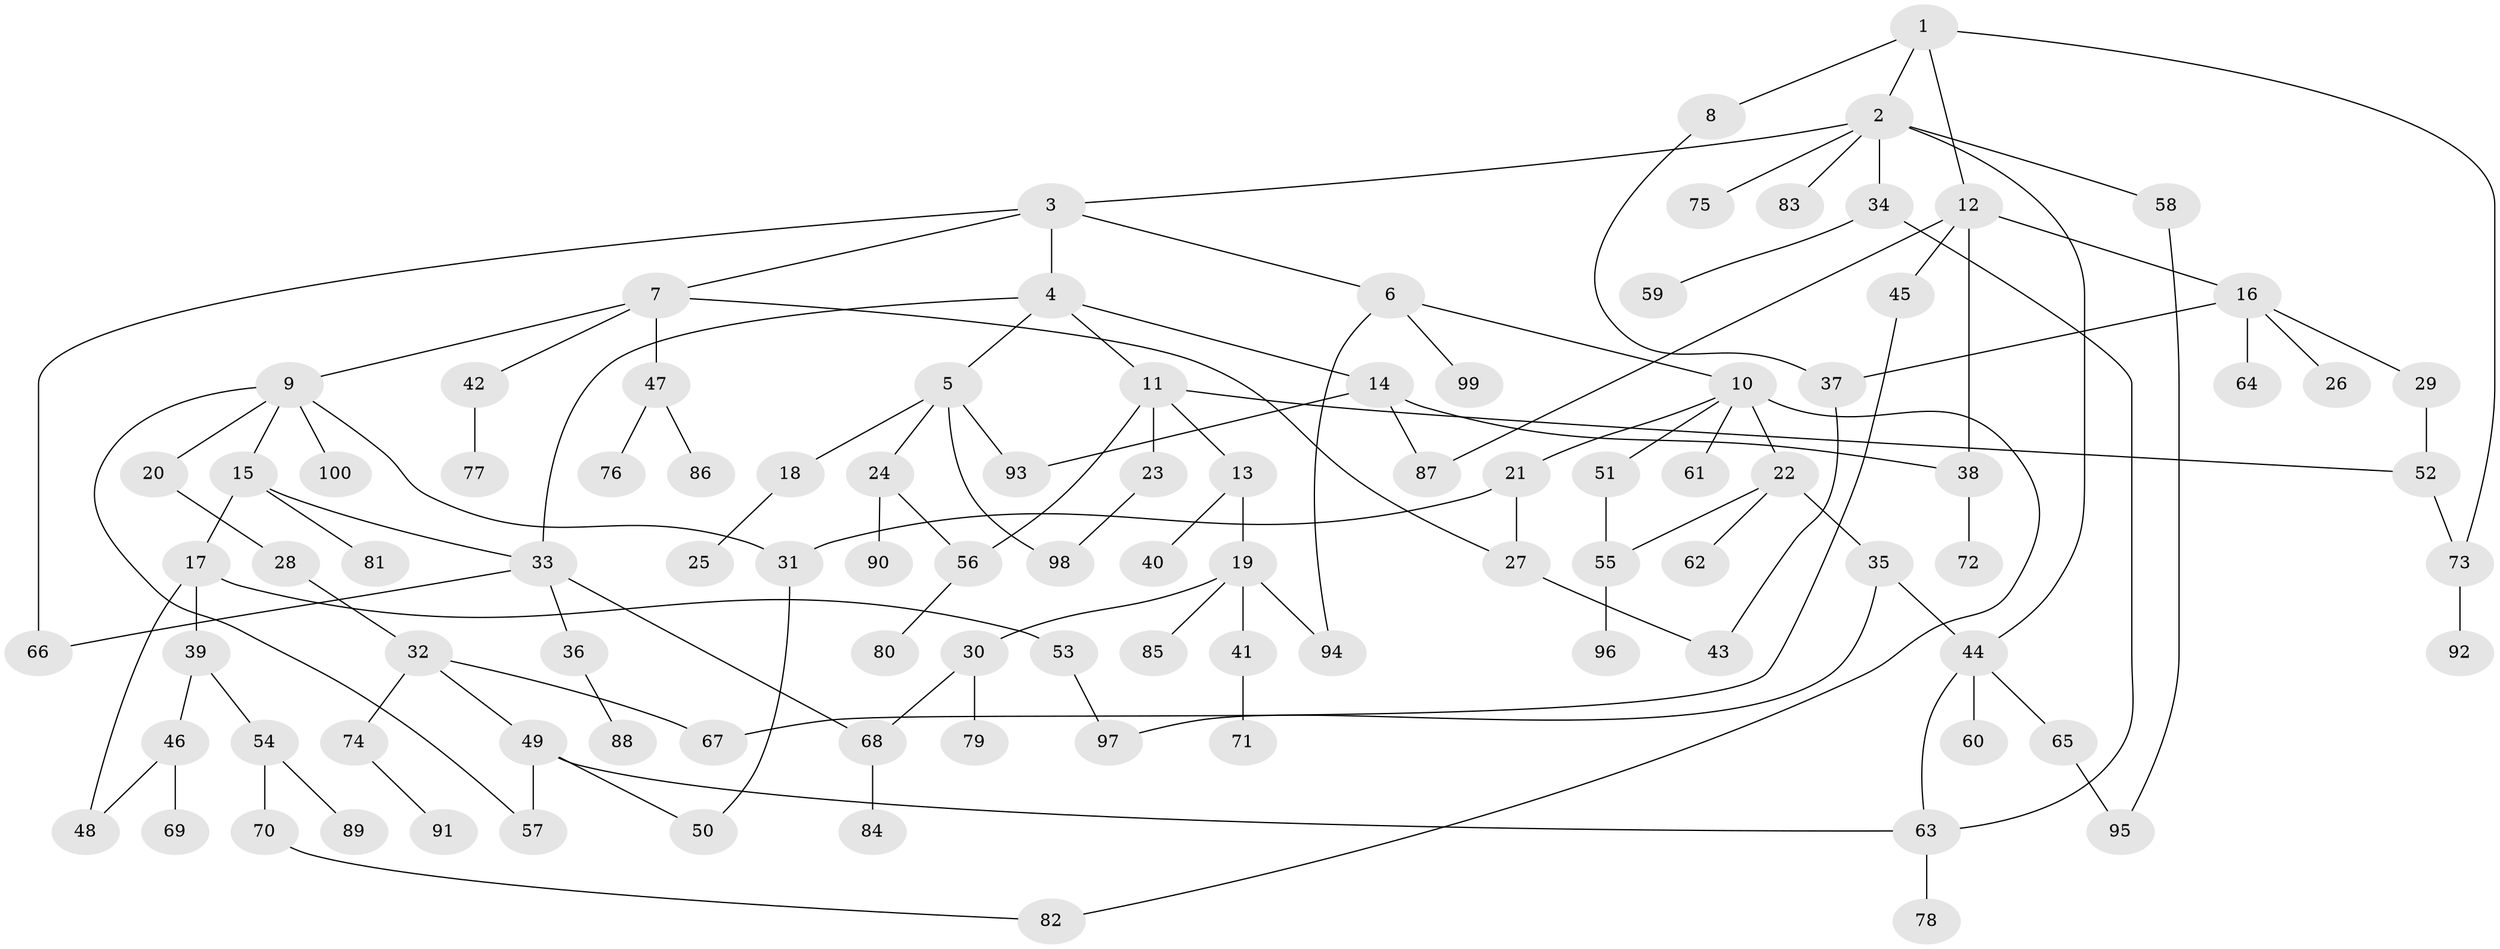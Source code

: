 // Generated by graph-tools (version 1.1) at 2025/54/02/21/25 11:54:43]
// undirected, 100 vertices, 125 edges
graph export_dot {
graph [start="1"]
  node [color=gray90,style=filled];
  1;
  2;
  3;
  4;
  5;
  6;
  7;
  8;
  9;
  10;
  11;
  12;
  13;
  14;
  15;
  16;
  17;
  18;
  19;
  20;
  21;
  22;
  23;
  24;
  25;
  26;
  27;
  28;
  29;
  30;
  31;
  32;
  33;
  34;
  35;
  36;
  37;
  38;
  39;
  40;
  41;
  42;
  43;
  44;
  45;
  46;
  47;
  48;
  49;
  50;
  51;
  52;
  53;
  54;
  55;
  56;
  57;
  58;
  59;
  60;
  61;
  62;
  63;
  64;
  65;
  66;
  67;
  68;
  69;
  70;
  71;
  72;
  73;
  74;
  75;
  76;
  77;
  78;
  79;
  80;
  81;
  82;
  83;
  84;
  85;
  86;
  87;
  88;
  89;
  90;
  91;
  92;
  93;
  94;
  95;
  96;
  97;
  98;
  99;
  100;
  1 -- 2;
  1 -- 8;
  1 -- 12;
  1 -- 73;
  2 -- 3;
  2 -- 34;
  2 -- 58;
  2 -- 75;
  2 -- 83;
  2 -- 44;
  3 -- 4;
  3 -- 6;
  3 -- 7;
  3 -- 66;
  4 -- 5;
  4 -- 11;
  4 -- 14;
  4 -- 33;
  5 -- 18;
  5 -- 24;
  5 -- 93;
  5 -- 98;
  6 -- 10;
  6 -- 99;
  6 -- 94;
  7 -- 9;
  7 -- 42;
  7 -- 47;
  7 -- 27;
  8 -- 37;
  9 -- 15;
  9 -- 20;
  9 -- 57;
  9 -- 100;
  9 -- 31;
  10 -- 21;
  10 -- 22;
  10 -- 51;
  10 -- 61;
  10 -- 82;
  11 -- 13;
  11 -- 23;
  11 -- 56;
  11 -- 52;
  12 -- 16;
  12 -- 38;
  12 -- 45;
  12 -- 87;
  13 -- 19;
  13 -- 40;
  14 -- 87;
  14 -- 38;
  14 -- 93;
  15 -- 17;
  15 -- 33;
  15 -- 81;
  16 -- 26;
  16 -- 29;
  16 -- 37;
  16 -- 64;
  17 -- 39;
  17 -- 48;
  17 -- 53;
  18 -- 25;
  19 -- 30;
  19 -- 41;
  19 -- 85;
  19 -- 94;
  20 -- 28;
  21 -- 27;
  21 -- 31;
  22 -- 35;
  22 -- 55;
  22 -- 62;
  23 -- 98;
  24 -- 90;
  24 -- 56;
  27 -- 43;
  28 -- 32;
  29 -- 52;
  30 -- 79;
  30 -- 68;
  31 -- 50;
  32 -- 49;
  32 -- 74;
  32 -- 67;
  33 -- 36;
  33 -- 68;
  33 -- 66;
  34 -- 59;
  34 -- 63;
  35 -- 44;
  35 -- 97;
  36 -- 88;
  37 -- 43;
  38 -- 72;
  39 -- 46;
  39 -- 54;
  41 -- 71;
  42 -- 77;
  44 -- 60;
  44 -- 65;
  44 -- 63;
  45 -- 67;
  46 -- 69;
  46 -- 48;
  47 -- 76;
  47 -- 86;
  49 -- 50;
  49 -- 63;
  49 -- 57;
  51 -- 55;
  52 -- 73;
  53 -- 97;
  54 -- 70;
  54 -- 89;
  55 -- 96;
  56 -- 80;
  58 -- 95;
  63 -- 78;
  65 -- 95;
  68 -- 84;
  70 -- 82;
  73 -- 92;
  74 -- 91;
}
